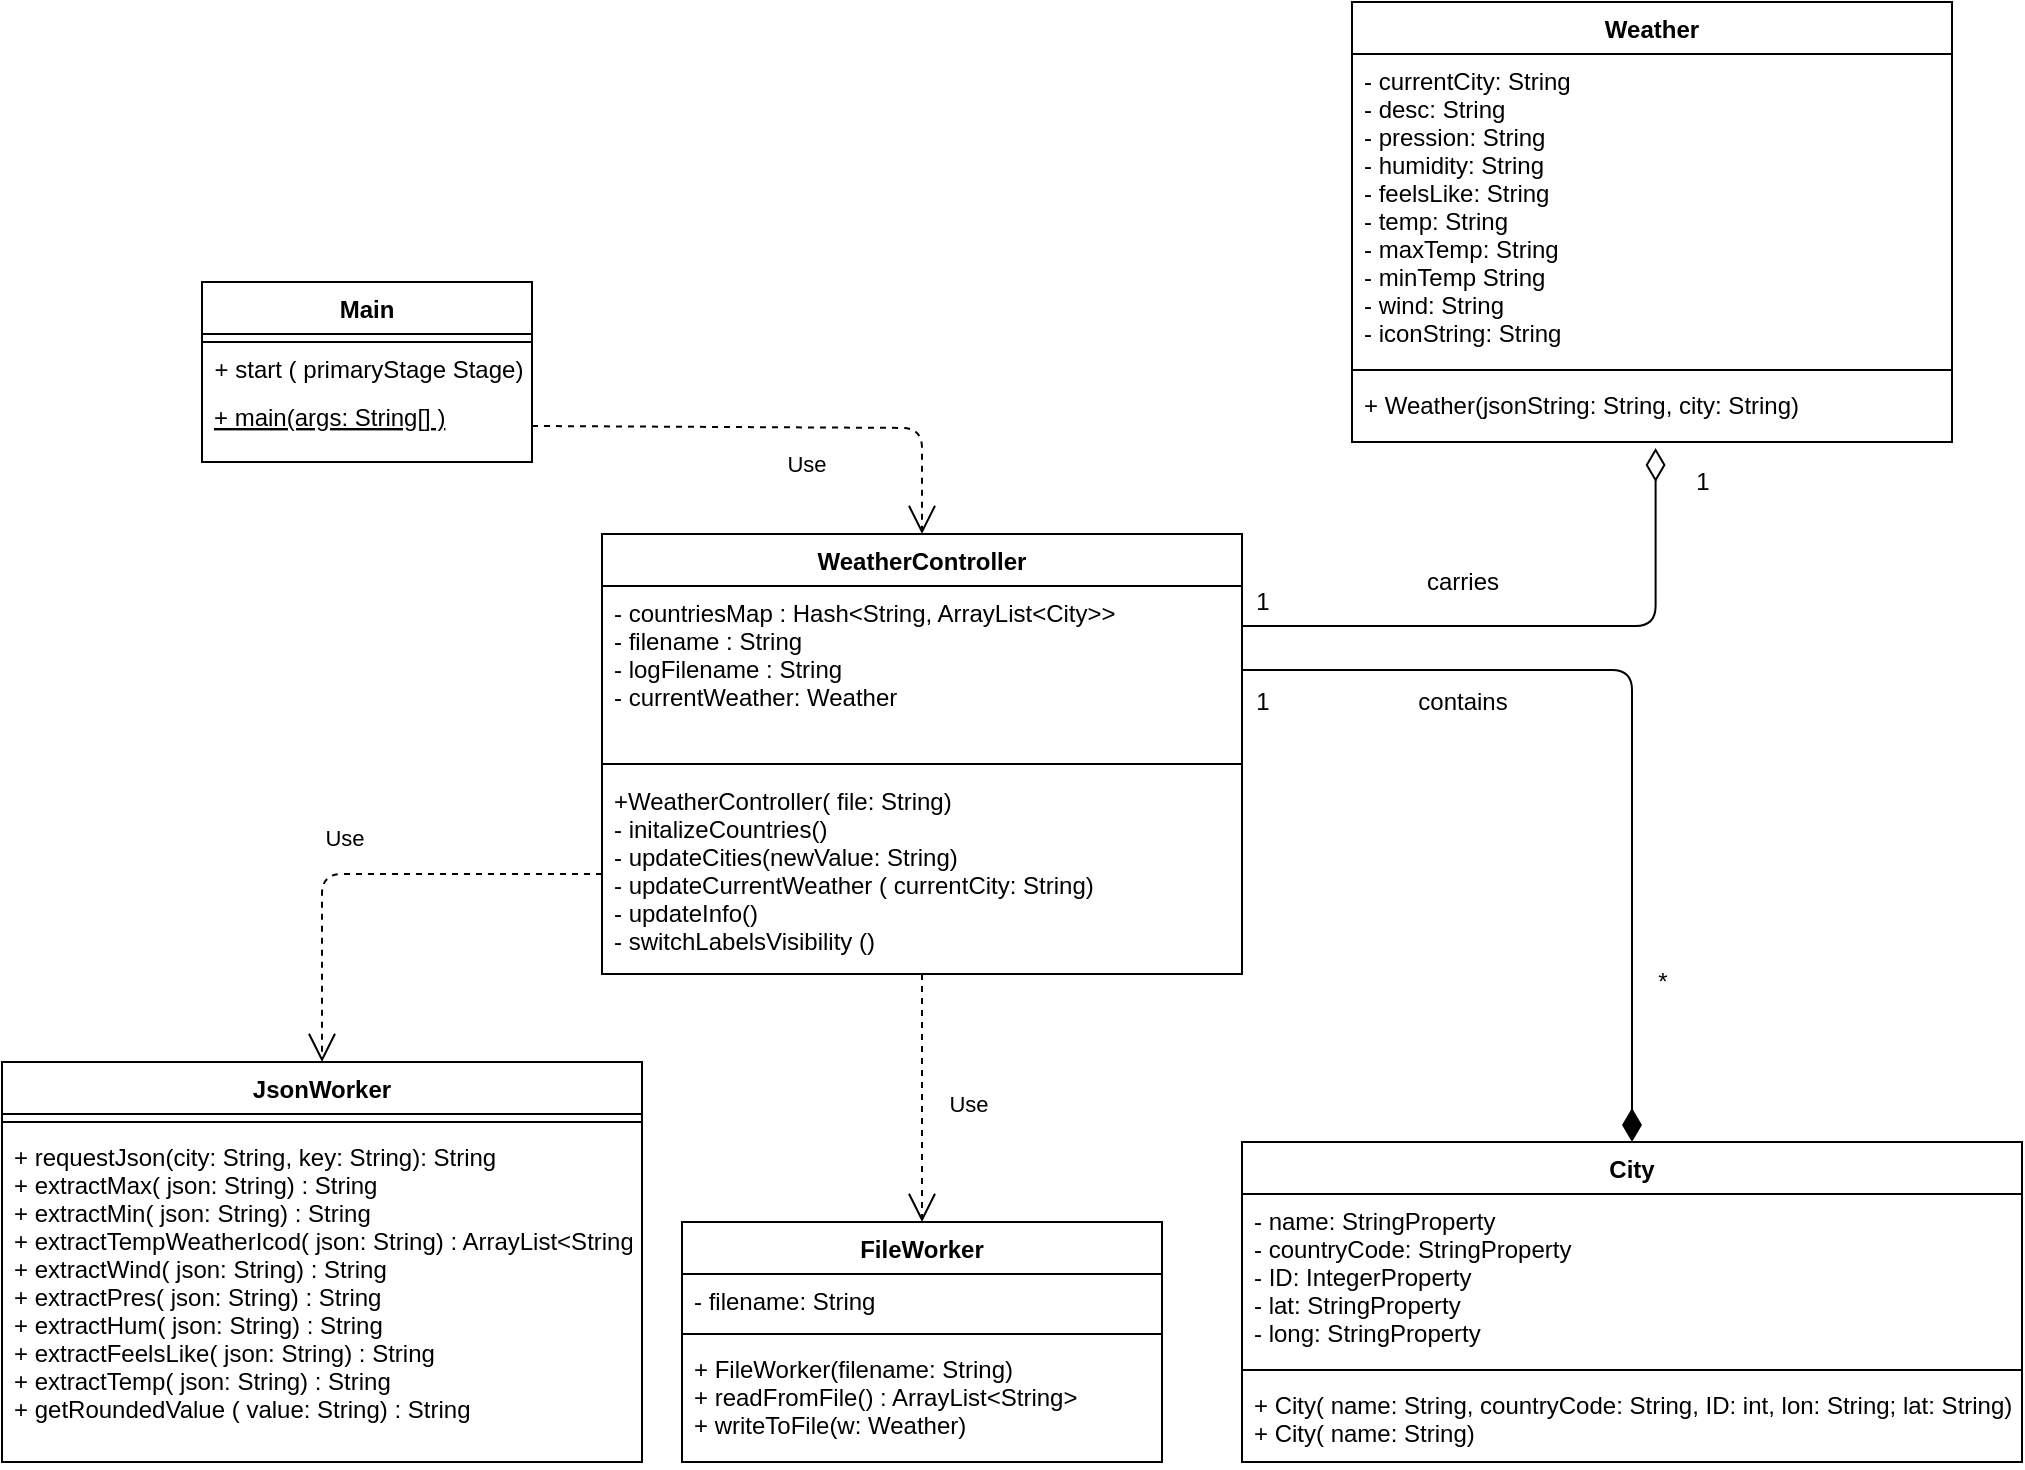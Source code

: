 <mxfile version="14.2.4" type="device"><diagram id="zI4pHdonid1pCqolN6OQ" name="Page-1"><mxGraphModel dx="2368" dy="2022" grid="1" gridSize="10" guides="1" tooltips="1" connect="1" arrows="1" fold="1" page="1" pageScale="1" pageWidth="850" pageHeight="1100" math="0" shadow="0"><root><mxCell id="0"/><mxCell id="1" parent="0"/><mxCell id="zTiI_0Tz7Gm_E-ymL6is-73" value="WeatherController" style="swimlane;fontStyle=1;align=center;verticalAlign=top;childLayout=stackLayout;horizontal=1;startSize=26;horizontalStack=0;resizeParent=1;resizeParentMax=0;resizeLast=0;collapsible=1;marginBottom=0;" vertex="1" parent="1"><mxGeometry x="710" y="-744" width="320" height="220" as="geometry"/></mxCell><mxCell id="zTiI_0Tz7Gm_E-ymL6is-74" value="- countriesMap : Hash&lt;String, ArrayList&lt;City&gt;&gt;&#10;- filename : String&#10;- logFilename : String&#10;- currentWeather: Weather" style="text;strokeColor=none;fillColor=none;align=left;verticalAlign=top;spacingLeft=4;spacingRight=4;overflow=hidden;rotatable=0;points=[[0,0.5],[1,0.5]];portConstraint=eastwest;" vertex="1" parent="zTiI_0Tz7Gm_E-ymL6is-73"><mxGeometry y="26" width="320" height="84" as="geometry"/></mxCell><mxCell id="zTiI_0Tz7Gm_E-ymL6is-75" value="" style="line;strokeWidth=1;fillColor=none;align=left;verticalAlign=middle;spacingTop=-1;spacingLeft=3;spacingRight=3;rotatable=0;labelPosition=right;points=[];portConstraint=eastwest;" vertex="1" parent="zTiI_0Tz7Gm_E-ymL6is-73"><mxGeometry y="110" width="320" height="10" as="geometry"/></mxCell><mxCell id="zTiI_0Tz7Gm_E-ymL6is-76" value="+WeatherController( file: String)&#10;- initalizeCountries()&#10;- updateCities(newValue: String)&#10;- updateCurrentWeather ( currentCity: String)&#10;- updateInfo()&#10;- switchLabelsVisibility ()&#10;" style="text;strokeColor=none;fillColor=none;align=left;verticalAlign=top;spacingLeft=4;spacingRight=4;overflow=hidden;rotatable=0;points=[[0,0.5],[1,0.5]];portConstraint=eastwest;" vertex="1" parent="zTiI_0Tz7Gm_E-ymL6is-73"><mxGeometry y="120" width="320" height="100" as="geometry"/></mxCell><mxCell id="zTiI_0Tz7Gm_E-ymL6is-78" value="Weather" style="swimlane;fontStyle=1;align=center;verticalAlign=top;childLayout=stackLayout;horizontal=1;startSize=26;horizontalStack=0;resizeParent=1;resizeParentMax=0;resizeLast=0;collapsible=1;marginBottom=0;" vertex="1" parent="1"><mxGeometry x="1085" y="-1010" width="300" height="220" as="geometry"/></mxCell><mxCell id="zTiI_0Tz7Gm_E-ymL6is-79" value="- currentCity: String&#10;- desc: String&#10;- pression: String&#10;- humidity: String&#10;- feelsLike: String&#10;- temp: String&#10;- maxTemp: String&#10;- minTemp String&#10;- wind: String&#10;- iconString: String" style="text;strokeColor=none;fillColor=none;align=left;verticalAlign=top;spacingLeft=4;spacingRight=4;overflow=hidden;rotatable=0;points=[[0,0.5],[1,0.5]];portConstraint=eastwest;" vertex="1" parent="zTiI_0Tz7Gm_E-ymL6is-78"><mxGeometry y="26" width="300" height="154" as="geometry"/></mxCell><mxCell id="zTiI_0Tz7Gm_E-ymL6is-80" value="" style="line;strokeWidth=1;fillColor=none;align=left;verticalAlign=middle;spacingTop=-1;spacingLeft=3;spacingRight=3;rotatable=0;labelPosition=right;points=[];portConstraint=eastwest;" vertex="1" parent="zTiI_0Tz7Gm_E-ymL6is-78"><mxGeometry y="180" width="300" height="8" as="geometry"/></mxCell><mxCell id="zTiI_0Tz7Gm_E-ymL6is-81" value="+ Weather(jsonString: String, city: String)&#10;" style="text;strokeColor=none;fillColor=none;align=left;verticalAlign=top;spacingLeft=4;spacingRight=4;overflow=hidden;rotatable=0;points=[[0,0.5],[1,0.5]];portConstraint=eastwest;" vertex="1" parent="zTiI_0Tz7Gm_E-ymL6is-78"><mxGeometry y="188" width="300" height="32" as="geometry"/></mxCell><mxCell id="zTiI_0Tz7Gm_E-ymL6is-82" value="FileWorker" style="swimlane;fontStyle=1;align=center;verticalAlign=top;childLayout=stackLayout;horizontal=1;startSize=26;horizontalStack=0;resizeParent=1;resizeParentMax=0;resizeLast=0;collapsible=1;marginBottom=0;" vertex="1" parent="1"><mxGeometry x="750" y="-400" width="240" height="120" as="geometry"/></mxCell><mxCell id="zTiI_0Tz7Gm_E-ymL6is-83" value="- filename: String" style="text;strokeColor=none;fillColor=none;align=left;verticalAlign=top;spacingLeft=4;spacingRight=4;overflow=hidden;rotatable=0;points=[[0,0.5],[1,0.5]];portConstraint=eastwest;" vertex="1" parent="zTiI_0Tz7Gm_E-ymL6is-82"><mxGeometry y="26" width="240" height="26" as="geometry"/></mxCell><mxCell id="zTiI_0Tz7Gm_E-ymL6is-84" value="" style="line;strokeWidth=1;fillColor=none;align=left;verticalAlign=middle;spacingTop=-1;spacingLeft=3;spacingRight=3;rotatable=0;labelPosition=right;points=[];portConstraint=eastwest;" vertex="1" parent="zTiI_0Tz7Gm_E-ymL6is-82"><mxGeometry y="52" width="240" height="8" as="geometry"/></mxCell><mxCell id="zTiI_0Tz7Gm_E-ymL6is-85" value="+ FileWorker(filename: String)&#10;+ readFromFile() : ArrayList&lt;String&gt;&#10;+ writeToFile(w: Weather)" style="text;strokeColor=none;fillColor=none;align=left;verticalAlign=top;spacingLeft=4;spacingRight=4;overflow=hidden;rotatable=0;points=[[0,0.5],[1,0.5]];portConstraint=eastwest;" vertex="1" parent="zTiI_0Tz7Gm_E-ymL6is-82"><mxGeometry y="60" width="240" height="60" as="geometry"/></mxCell><mxCell id="zTiI_0Tz7Gm_E-ymL6is-86" value="City" style="swimlane;fontStyle=1;align=center;verticalAlign=top;childLayout=stackLayout;horizontal=1;startSize=26;horizontalStack=0;resizeParent=1;resizeParentMax=0;resizeLast=0;collapsible=1;marginBottom=0;" vertex="1" parent="1"><mxGeometry x="1030" y="-440" width="390" height="160" as="geometry"/></mxCell><mxCell id="zTiI_0Tz7Gm_E-ymL6is-87" value="- name: StringProperty&#10;- countryCode: StringProperty&#10;- ID: IntegerProperty&#10;- lat: StringProperty&#10;- long: StringProperty" style="text;strokeColor=none;fillColor=none;align=left;verticalAlign=top;spacingLeft=4;spacingRight=4;overflow=hidden;rotatable=0;points=[[0,0.5],[1,0.5]];portConstraint=eastwest;" vertex="1" parent="zTiI_0Tz7Gm_E-ymL6is-86"><mxGeometry y="26" width="390" height="84" as="geometry"/></mxCell><mxCell id="zTiI_0Tz7Gm_E-ymL6is-88" value="" style="line;strokeWidth=1;fillColor=none;align=left;verticalAlign=middle;spacingTop=-1;spacingLeft=3;spacingRight=3;rotatable=0;labelPosition=right;points=[];portConstraint=eastwest;" vertex="1" parent="zTiI_0Tz7Gm_E-ymL6is-86"><mxGeometry y="110" width="390" height="8" as="geometry"/></mxCell><mxCell id="zTiI_0Tz7Gm_E-ymL6is-89" value="+ City( name: String, countryCode: String, ID: int, lon: String; lat: String)&#10;+ City( name: String) " style="text;strokeColor=none;fillColor=none;align=left;verticalAlign=top;spacingLeft=4;spacingRight=4;overflow=hidden;rotatable=0;points=[[0,0.5],[1,0.5]];portConstraint=eastwest;" vertex="1" parent="zTiI_0Tz7Gm_E-ymL6is-86"><mxGeometry y="118" width="390" height="42" as="geometry"/></mxCell><mxCell id="zTiI_0Tz7Gm_E-ymL6is-90" value="Main" style="swimlane;fontStyle=1;align=center;verticalAlign=top;childLayout=stackLayout;horizontal=1;startSize=26;horizontalStack=0;resizeParent=1;resizeParentMax=0;resizeLast=0;collapsible=1;marginBottom=0;" vertex="1" parent="1"><mxGeometry x="510" y="-870" width="165" height="90" as="geometry"/></mxCell><mxCell id="zTiI_0Tz7Gm_E-ymL6is-92" value="" style="line;strokeWidth=1;fillColor=none;align=left;verticalAlign=middle;spacingTop=-1;spacingLeft=3;spacingRight=3;rotatable=0;labelPosition=right;points=[];portConstraint=eastwest;" vertex="1" parent="zTiI_0Tz7Gm_E-ymL6is-90"><mxGeometry y="26" width="165" height="8" as="geometry"/></mxCell><mxCell id="zTiI_0Tz7Gm_E-ymL6is-117" value="&lt;span style=&quot;font-family: &amp;#34;helvetica&amp;#34; ; text-align: left&quot;&gt;+ start ( primaryStage Stage)&lt;/span&gt;" style="text;html=1;align=center;verticalAlign=middle;resizable=0;points=[];autosize=1;" vertex="1" parent="zTiI_0Tz7Gm_E-ymL6is-90"><mxGeometry y="34" width="165" height="20" as="geometry"/></mxCell><mxCell id="zTiI_0Tz7Gm_E-ymL6is-93" value="+ main(args: String[] )&#10;" style="text;strokeColor=none;fillColor=none;align=left;verticalAlign=top;spacingLeft=4;spacingRight=4;overflow=hidden;rotatable=0;points=[[0,0.5],[1,0.5]];portConstraint=eastwest;fontStyle=4" vertex="1" parent="zTiI_0Tz7Gm_E-ymL6is-90"><mxGeometry y="54" width="165" height="36" as="geometry"/></mxCell><mxCell id="zTiI_0Tz7Gm_E-ymL6is-94" value="JsonWorker" style="swimlane;fontStyle=1;align=center;verticalAlign=top;childLayout=stackLayout;horizontal=1;startSize=26;horizontalStack=0;resizeParent=1;resizeParentMax=0;resizeLast=0;collapsible=1;marginBottom=0;" vertex="1" parent="1"><mxGeometry x="410" y="-480" width="320" height="200" as="geometry"/></mxCell><mxCell id="zTiI_0Tz7Gm_E-ymL6is-96" value="" style="line;strokeWidth=1;fillColor=none;align=left;verticalAlign=middle;spacingTop=-1;spacingLeft=3;spacingRight=3;rotatable=0;labelPosition=right;points=[];portConstraint=eastwest;" vertex="1" parent="zTiI_0Tz7Gm_E-ymL6is-94"><mxGeometry y="26" width="320" height="8" as="geometry"/></mxCell><mxCell id="zTiI_0Tz7Gm_E-ymL6is-97" value="+ requestJson(city: String, key: String): String&#10;+ extractMax( json: String) : String&#10;+ extractMin( json: String) : String&#10;+ extractTempWeatherIcod( json: String) : ArrayList&lt;String&gt;&#10;+ extractWind( json: String) : String&#10;+ extractPres( json: String) : String&#10;+ extractHum( json: String) : String&#10;+ extractFeelsLike( json: String) : String&#10;+ extractTemp( json: String) : String&#10;+ getRoundedValue ( value: String) : String" style="text;strokeColor=none;fillColor=none;align=left;verticalAlign=top;spacingLeft=4;spacingRight=4;overflow=hidden;rotatable=0;points=[[0,0.5],[1,0.5]];portConstraint=eastwest;" vertex="1" parent="zTiI_0Tz7Gm_E-ymL6is-94"><mxGeometry y="34" width="320" height="166" as="geometry"/></mxCell><mxCell id="zTiI_0Tz7Gm_E-ymL6is-101" value="" style="endArrow=none;html=1;endSize=12;startArrow=diamondThin;startSize=14;startFill=1;edgeStyle=orthogonalEdgeStyle;align=left;verticalAlign=bottom;endFill=0;exitX=0.5;exitY=0;exitDx=0;exitDy=0;entryX=1;entryY=0.5;entryDx=0;entryDy=0;" edge="1" parent="1" source="zTiI_0Tz7Gm_E-ymL6is-86" target="zTiI_0Tz7Gm_E-ymL6is-74"><mxGeometry x="-1" y="3" relative="1" as="geometry"><mxPoint x="730" y="-410" as="sourcePoint"/><mxPoint x="890" y="-410" as="targetPoint"/></mxGeometry></mxCell><mxCell id="zTiI_0Tz7Gm_E-ymL6is-102" value="contains" style="text;html=1;align=center;verticalAlign=middle;resizable=0;points=[];autosize=1;" vertex="1" parent="1"><mxGeometry x="1110" y="-670" width="60" height="20" as="geometry"/></mxCell><mxCell id="zTiI_0Tz7Gm_E-ymL6is-103" value="*" style="text;html=1;align=center;verticalAlign=middle;resizable=0;points=[];autosize=1;" vertex="1" parent="1"><mxGeometry x="1230" y="-530" width="20" height="20" as="geometry"/></mxCell><mxCell id="zTiI_0Tz7Gm_E-ymL6is-104" value="1" style="text;html=1;align=center;verticalAlign=middle;resizable=0;points=[];autosize=1;" vertex="1" parent="1"><mxGeometry x="1030" y="-670" width="20" height="20" as="geometry"/></mxCell><mxCell id="zTiI_0Tz7Gm_E-ymL6is-105" value="" style="endArrow=none;html=1;endSize=12;startArrow=diamondThin;startSize=14;startFill=0;edgeStyle=orthogonalEdgeStyle;align=left;verticalAlign=bottom;endFill=0;exitX=0.506;exitY=1.094;exitDx=0;exitDy=0;exitPerimeter=0;" edge="1" parent="1" source="zTiI_0Tz7Gm_E-ymL6is-81" target="zTiI_0Tz7Gm_E-ymL6is-74"><mxGeometry x="-1" y="3" relative="1" as="geometry"><mxPoint x="1245" y="-490" as="sourcePoint"/><mxPoint x="1080" y="-750" as="targetPoint"/><Array as="points"><mxPoint x="1237" y="-698"/></Array></mxGeometry></mxCell><mxCell id="zTiI_0Tz7Gm_E-ymL6is-107" value="1" style="text;html=1;align=center;verticalAlign=middle;resizable=0;points=[];autosize=1;" vertex="1" parent="1"><mxGeometry x="1030" y="-720" width="20" height="20" as="geometry"/></mxCell><mxCell id="zTiI_0Tz7Gm_E-ymL6is-108" value="1" style="text;html=1;align=center;verticalAlign=middle;resizable=0;points=[];autosize=1;" vertex="1" parent="1"><mxGeometry x="1250" y="-780" width="20" height="20" as="geometry"/></mxCell><mxCell id="zTiI_0Tz7Gm_E-ymL6is-111" value="carries" style="text;html=1;align=center;verticalAlign=middle;resizable=0;points=[];autosize=1;" vertex="1" parent="1"><mxGeometry x="1115" y="-730" width="50" height="20" as="geometry"/></mxCell><mxCell id="zTiI_0Tz7Gm_E-ymL6is-112" value="Use" style="endArrow=open;endSize=12;dashed=1;html=1;entryX=0.5;entryY=0;entryDx=0;entryDy=0;exitX=0;exitY=0.5;exitDx=0;exitDy=0;" edge="1" parent="1" source="zTiI_0Tz7Gm_E-ymL6is-76" target="zTiI_0Tz7Gm_E-ymL6is-94"><mxGeometry x="0.105" y="-18" width="160" relative="1" as="geometry"><mxPoint x="650" y="-350" as="sourcePoint"/><mxPoint x="810" y="-350" as="targetPoint"/><Array as="points"><mxPoint x="570" y="-574"/><mxPoint x="570" y="-522"/></Array><mxPoint as="offset"/></mxGeometry></mxCell><mxCell id="zTiI_0Tz7Gm_E-ymL6is-113" value="Use" style="endArrow=open;endSize=12;dashed=1;html=1;entryX=0.5;entryY=0;entryDx=0;entryDy=0;" edge="1" parent="1" source="zTiI_0Tz7Gm_E-ymL6is-76" target="zTiI_0Tz7Gm_E-ymL6is-82"><mxGeometry x="0.052" y="23" width="160" relative="1" as="geometry"><mxPoint x="866.24" y="-512" as="sourcePoint"/><mxPoint x="580" y="-370" as="targetPoint"/><mxPoint as="offset"/></mxGeometry></mxCell><mxCell id="zTiI_0Tz7Gm_E-ymL6is-115" value="Use" style="endArrow=open;endSize=12;dashed=1;html=1;entryX=0.5;entryY=0;entryDx=0;entryDy=0;exitX=1;exitY=0.5;exitDx=0;exitDy=0;" edge="1" parent="1" source="zTiI_0Tz7Gm_E-ymL6is-93" target="zTiI_0Tz7Gm_E-ymL6is-73"><mxGeometry x="0.105" y="-18" width="160" relative="1" as="geometry"><mxPoint x="720" y="-564" as="sourcePoint"/><mxPoint x="580" y="-470" as="targetPoint"/><Array as="points"><mxPoint x="870" y="-797"/></Array><mxPoint as="offset"/></mxGeometry></mxCell></root></mxGraphModel></diagram></mxfile>